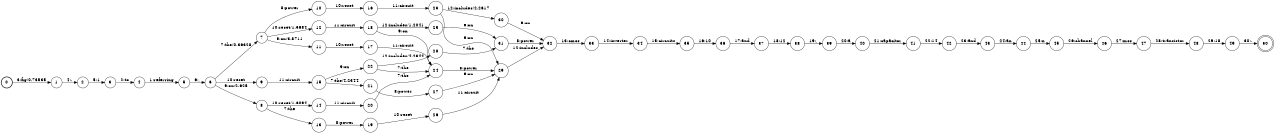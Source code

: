 digraph FST {
rankdir = LR;
size = "8.5,11";
label = "";
center = 1;
orientation = Portrait;
ranksep = "0.4";
nodesep = "0.25";
0 [label = "0", shape = circle, style = bold, fontsize = 14]
	0 -> 1 [label = "3:fig/0.73535", fontsize = 14];
1 [label = "1", shape = circle, style = solid, fontsize = 14]
	1 -> 2 [label = "4:.", fontsize = 14];
2 [label = "2", shape = circle, style = solid, fontsize = 14]
	2 -> 3 [label = "5:1", fontsize = 14];
3 [label = "3", shape = circle, style = solid, fontsize = 14]
	3 -> 4 [label = "2:to", fontsize = 14];
4 [label = "4", shape = circle, style = solid, fontsize = 14]
	4 -> 5 [label = "1:referring", fontsize = 14];
5 [label = "5", shape = circle, style = solid, fontsize = 14]
	5 -> 6 [label = "6:,", fontsize = 14];
6 [label = "6", shape = circle, style = solid, fontsize = 14]
	6 -> 7 [label = "7:the/0.36328", fontsize = 14];
	6 -> 8 [label = "9:on/2.625", fontsize = 14];
	6 -> 9 [label = "10:reset", fontsize = 14];
7 [label = "7", shape = circle, style = solid, fontsize = 14]
	7 -> 10 [label = "8:power", fontsize = 14];
	7 -> 11 [label = "9:on/3.8711", fontsize = 14];
	7 -> 12 [label = "10:reset/1.5684", fontsize = 14];
8 [label = "8", shape = circle, style = solid, fontsize = 14]
	8 -> 13 [label = "7:the", fontsize = 14];
	8 -> 14 [label = "10:reset/1.6094", fontsize = 14];
9 [label = "9", shape = circle, style = solid, fontsize = 14]
	9 -> 15 [label = "11:circuit", fontsize = 14];
10 [label = "10", shape = circle, style = solid, fontsize = 14]
	10 -> 16 [label = "10:reset", fontsize = 14];
11 [label = "11", shape = circle, style = solid, fontsize = 14]
	11 -> 17 [label = "10:reset", fontsize = 14];
12 [label = "12", shape = circle, style = solid, fontsize = 14]
	12 -> 18 [label = "11:circuit", fontsize = 14];
13 [label = "13", shape = circle, style = solid, fontsize = 14]
	13 -> 19 [label = "8:power", fontsize = 14];
14 [label = "14", shape = circle, style = solid, fontsize = 14]
	14 -> 20 [label = "11:circuit", fontsize = 14];
15 [label = "15", shape = circle, style = solid, fontsize = 14]
	15 -> 21 [label = "7:the/4.2344", fontsize = 14];
	15 -> 22 [label = "9:on", fontsize = 14];
16 [label = "16", shape = circle, style = solid, fontsize = 14]
	16 -> 23 [label = "11:circuit", fontsize = 14];
17 [label = "17", shape = circle, style = solid, fontsize = 14]
	17 -> 24 [label = "11:circuit", fontsize = 14];
18 [label = "18", shape = circle, style = solid, fontsize = 14]
	18 -> 24 [label = "9:on", fontsize = 14];
	18 -> 25 [label = "12:includes/1.2041", fontsize = 14];
19 [label = "19", shape = circle, style = solid, fontsize = 14]
	19 -> 26 [label = "10:reset", fontsize = 14];
20 [label = "20", shape = circle, style = solid, fontsize = 14]
	20 -> 24 [label = "7:the", fontsize = 14];
21 [label = "21", shape = circle, style = solid, fontsize = 14]
	21 -> 27 [label = "8:power", fontsize = 14];
22 [label = "22", shape = circle, style = solid, fontsize = 14]
	22 -> 24 [label = "7:the", fontsize = 14];
	22 -> 28 [label = "12:includes/4.2344", fontsize = 14];
23 [label = "23", shape = circle, style = solid, fontsize = 14]
	23 -> 29 [label = "9:on", fontsize = 14];
	23 -> 30 [label = "12:includes/2.2617", fontsize = 14];
24 [label = "24", shape = circle, style = solid, fontsize = 14]
	24 -> 29 [label = "8:power", fontsize = 14];
25 [label = "25", shape = circle, style = solid, fontsize = 14]
	25 -> 31 [label = "9:on", fontsize = 14];
26 [label = "26", shape = circle, style = solid, fontsize = 14]
	26 -> 29 [label = "11:circuit", fontsize = 14];
27 [label = "27", shape = circle, style = solid, fontsize = 14]
	27 -> 29 [label = "9:on", fontsize = 14];
28 [label = "28", shape = circle, style = solid, fontsize = 14]
	28 -> 31 [label = "7:the", fontsize = 14];
29 [label = "29", shape = circle, style = solid, fontsize = 14]
	29 -> 32 [label = "12:includes", fontsize = 14];
30 [label = "30", shape = circle, style = solid, fontsize = 14]
	30 -> 32 [label = "9:on", fontsize = 14];
31 [label = "31", shape = circle, style = solid, fontsize = 14]
	31 -> 32 [label = "8:power", fontsize = 14];
32 [label = "32", shape = circle, style = solid, fontsize = 14]
	32 -> 33 [label = "13:cmos", fontsize = 14];
33 [label = "33", shape = circle, style = solid, fontsize = 14]
	33 -> 34 [label = "14:inverter", fontsize = 14];
34 [label = "34", shape = circle, style = solid, fontsize = 14]
	34 -> 35 [label = "15:circuits", fontsize = 14];
35 [label = "35", shape = circle, style = solid, fontsize = 14]
	35 -> 36 [label = "16:10", fontsize = 14];
36 [label = "36", shape = circle, style = solid, fontsize = 14]
	36 -> 37 [label = "17:and", fontsize = 14];
37 [label = "37", shape = circle, style = solid, fontsize = 14]
	37 -> 38 [label = "18:12", fontsize = 14];
38 [label = "38", shape = circle, style = solid, fontsize = 14]
	38 -> 39 [label = "19:,", fontsize = 14];
39 [label = "39", shape = circle, style = solid, fontsize = 14]
	39 -> 40 [label = "20:a", fontsize = 14];
40 [label = "40", shape = circle, style = solid, fontsize = 14]
	40 -> 41 [label = "21:capacitor", fontsize = 14];
41 [label = "41", shape = circle, style = solid, fontsize = 14]
	41 -> 42 [label = "22:14", fontsize = 14];
42 [label = "42", shape = circle, style = solid, fontsize = 14]
	42 -> 43 [label = "23:and", fontsize = 14];
43 [label = "43", shape = circle, style = solid, fontsize = 14]
	43 -> 44 [label = "24:an", fontsize = 14];
44 [label = "44", shape = circle, style = solid, fontsize = 14]
	44 -> 45 [label = "25:n", fontsize = 14];
45 [label = "45", shape = circle, style = solid, fontsize = 14]
	45 -> 46 [label = "26:channel", fontsize = 14];
46 [label = "46", shape = circle, style = solid, fontsize = 14]
	46 -> 47 [label = "27:mos", fontsize = 14];
47 [label = "47", shape = circle, style = solid, fontsize = 14]
	47 -> 48 [label = "28:transistor", fontsize = 14];
48 [label = "48", shape = circle, style = solid, fontsize = 14]
	48 -> 49 [label = "29:18", fontsize = 14];
49 [label = "49", shape = circle, style = solid, fontsize = 14]
	49 -> 50 [label = "30:.", fontsize = 14];
50 [label = "50", shape = doublecircle, style = solid, fontsize = 14]
}
